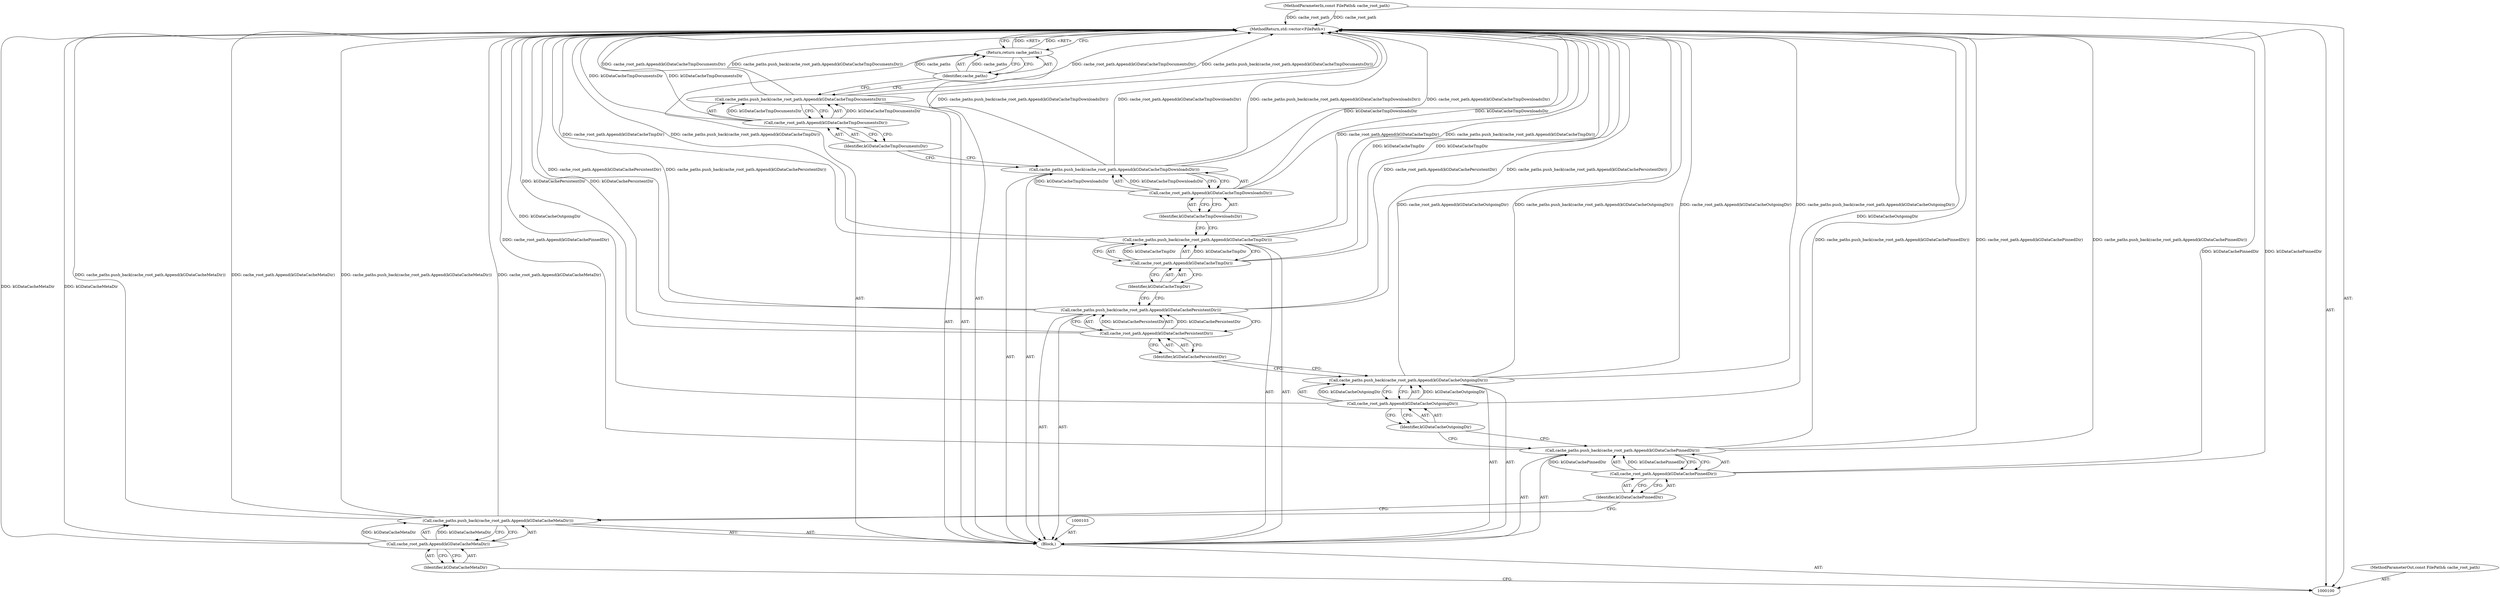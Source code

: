 digraph "1_Chrome_baef1ffd73db183ca50c854e1779ed7f6e5100a8_0" {
"1000127" [label="(MethodReturn,std::vector<FilePath>)"];
"1000122" [label="(Call,cache_paths.push_back(cache_root_path.Append(kGDataCacheTmpDocumentsDir)))"];
"1000123" [label="(Call,cache_root_path.Append(kGDataCacheTmpDocumentsDir))"];
"1000124" [label="(Identifier,kGDataCacheTmpDocumentsDir)"];
"1000125" [label="(Return,return cache_paths;)"];
"1000126" [label="(Identifier,cache_paths)"];
"1000102" [label="(Block,)"];
"1000101" [label="(MethodParameterIn,const FilePath& cache_root_path)"];
"1000142" [label="(MethodParameterOut,const FilePath& cache_root_path)"];
"1000104" [label="(Call,cache_paths.push_back(cache_root_path.Append(kGDataCacheMetaDir)))"];
"1000105" [label="(Call,cache_root_path.Append(kGDataCacheMetaDir))"];
"1000106" [label="(Identifier,kGDataCacheMetaDir)"];
"1000107" [label="(Call,cache_paths.push_back(cache_root_path.Append(kGDataCachePinnedDir)))"];
"1000108" [label="(Call,cache_root_path.Append(kGDataCachePinnedDir))"];
"1000109" [label="(Identifier,kGDataCachePinnedDir)"];
"1000110" [label="(Call,cache_paths.push_back(cache_root_path.Append(kGDataCacheOutgoingDir)))"];
"1000111" [label="(Call,cache_root_path.Append(kGDataCacheOutgoingDir))"];
"1000112" [label="(Identifier,kGDataCacheOutgoingDir)"];
"1000113" [label="(Call,cache_paths.push_back(cache_root_path.Append(kGDataCachePersistentDir)))"];
"1000114" [label="(Call,cache_root_path.Append(kGDataCachePersistentDir))"];
"1000115" [label="(Identifier,kGDataCachePersistentDir)"];
"1000116" [label="(Call,cache_paths.push_back(cache_root_path.Append(kGDataCacheTmpDir)))"];
"1000117" [label="(Call,cache_root_path.Append(kGDataCacheTmpDir))"];
"1000118" [label="(Identifier,kGDataCacheTmpDir)"];
"1000119" [label="(Call,cache_paths.push_back(cache_root_path.Append(kGDataCacheTmpDownloadsDir)))"];
"1000120" [label="(Call,cache_root_path.Append(kGDataCacheTmpDownloadsDir))"];
"1000121" [label="(Identifier,kGDataCacheTmpDownloadsDir)"];
"1000127" -> "1000100"  [label="AST: "];
"1000127" -> "1000125"  [label="CFG: "];
"1000116" -> "1000127"  [label="DDG: cache_root_path.Append(kGDataCacheTmpDir)"];
"1000116" -> "1000127"  [label="DDG: cache_paths.push_back(cache_root_path.Append(kGDataCacheTmpDir))"];
"1000107" -> "1000127"  [label="DDG: cache_root_path.Append(kGDataCachePinnedDir)"];
"1000107" -> "1000127"  [label="DDG: cache_paths.push_back(cache_root_path.Append(kGDataCachePinnedDir))"];
"1000104" -> "1000127"  [label="DDG: cache_paths.push_back(cache_root_path.Append(kGDataCacheMetaDir))"];
"1000104" -> "1000127"  [label="DDG: cache_root_path.Append(kGDataCacheMetaDir)"];
"1000113" -> "1000127"  [label="DDG: cache_root_path.Append(kGDataCachePersistentDir)"];
"1000113" -> "1000127"  [label="DDG: cache_paths.push_back(cache_root_path.Append(kGDataCachePersistentDir))"];
"1000122" -> "1000127"  [label="DDG: cache_root_path.Append(kGDataCacheTmpDocumentsDir)"];
"1000122" -> "1000127"  [label="DDG: cache_paths.push_back(cache_root_path.Append(kGDataCacheTmpDocumentsDir))"];
"1000117" -> "1000127"  [label="DDG: kGDataCacheTmpDir"];
"1000111" -> "1000127"  [label="DDG: kGDataCacheOutgoingDir"];
"1000119" -> "1000127"  [label="DDG: cache_paths.push_back(cache_root_path.Append(kGDataCacheTmpDownloadsDir))"];
"1000119" -> "1000127"  [label="DDG: cache_root_path.Append(kGDataCacheTmpDownloadsDir)"];
"1000123" -> "1000127"  [label="DDG: kGDataCacheTmpDocumentsDir"];
"1000114" -> "1000127"  [label="DDG: kGDataCachePersistentDir"];
"1000120" -> "1000127"  [label="DDG: kGDataCacheTmpDownloadsDir"];
"1000101" -> "1000127"  [label="DDG: cache_root_path"];
"1000110" -> "1000127"  [label="DDG: cache_paths.push_back(cache_root_path.Append(kGDataCacheOutgoingDir))"];
"1000110" -> "1000127"  [label="DDG: cache_root_path.Append(kGDataCacheOutgoingDir)"];
"1000105" -> "1000127"  [label="DDG: kGDataCacheMetaDir"];
"1000108" -> "1000127"  [label="DDG: kGDataCachePinnedDir"];
"1000125" -> "1000127"  [label="DDG: <RET>"];
"1000122" -> "1000102"  [label="AST: "];
"1000122" -> "1000123"  [label="CFG: "];
"1000123" -> "1000122"  [label="AST: "];
"1000126" -> "1000122"  [label="CFG: "];
"1000122" -> "1000127"  [label="DDG: cache_root_path.Append(kGDataCacheTmpDocumentsDir)"];
"1000122" -> "1000127"  [label="DDG: cache_paths.push_back(cache_root_path.Append(kGDataCacheTmpDocumentsDir))"];
"1000123" -> "1000122"  [label="DDG: kGDataCacheTmpDocumentsDir"];
"1000123" -> "1000122"  [label="AST: "];
"1000123" -> "1000124"  [label="CFG: "];
"1000124" -> "1000123"  [label="AST: "];
"1000122" -> "1000123"  [label="CFG: "];
"1000123" -> "1000127"  [label="DDG: kGDataCacheTmpDocumentsDir"];
"1000123" -> "1000122"  [label="DDG: kGDataCacheTmpDocumentsDir"];
"1000124" -> "1000123"  [label="AST: "];
"1000124" -> "1000119"  [label="CFG: "];
"1000123" -> "1000124"  [label="CFG: "];
"1000125" -> "1000102"  [label="AST: "];
"1000125" -> "1000126"  [label="CFG: "];
"1000126" -> "1000125"  [label="AST: "];
"1000127" -> "1000125"  [label="CFG: "];
"1000125" -> "1000127"  [label="DDG: <RET>"];
"1000126" -> "1000125"  [label="DDG: cache_paths"];
"1000126" -> "1000125"  [label="AST: "];
"1000126" -> "1000122"  [label="CFG: "];
"1000125" -> "1000126"  [label="CFG: "];
"1000126" -> "1000125"  [label="DDG: cache_paths"];
"1000102" -> "1000100"  [label="AST: "];
"1000103" -> "1000102"  [label="AST: "];
"1000104" -> "1000102"  [label="AST: "];
"1000107" -> "1000102"  [label="AST: "];
"1000110" -> "1000102"  [label="AST: "];
"1000113" -> "1000102"  [label="AST: "];
"1000116" -> "1000102"  [label="AST: "];
"1000119" -> "1000102"  [label="AST: "];
"1000122" -> "1000102"  [label="AST: "];
"1000125" -> "1000102"  [label="AST: "];
"1000101" -> "1000100"  [label="AST: "];
"1000101" -> "1000127"  [label="DDG: cache_root_path"];
"1000142" -> "1000100"  [label="AST: "];
"1000104" -> "1000102"  [label="AST: "];
"1000104" -> "1000105"  [label="CFG: "];
"1000105" -> "1000104"  [label="AST: "];
"1000109" -> "1000104"  [label="CFG: "];
"1000104" -> "1000127"  [label="DDG: cache_paths.push_back(cache_root_path.Append(kGDataCacheMetaDir))"];
"1000104" -> "1000127"  [label="DDG: cache_root_path.Append(kGDataCacheMetaDir)"];
"1000105" -> "1000104"  [label="DDG: kGDataCacheMetaDir"];
"1000105" -> "1000104"  [label="AST: "];
"1000105" -> "1000106"  [label="CFG: "];
"1000106" -> "1000105"  [label="AST: "];
"1000104" -> "1000105"  [label="CFG: "];
"1000105" -> "1000127"  [label="DDG: kGDataCacheMetaDir"];
"1000105" -> "1000104"  [label="DDG: kGDataCacheMetaDir"];
"1000106" -> "1000105"  [label="AST: "];
"1000106" -> "1000100"  [label="CFG: "];
"1000105" -> "1000106"  [label="CFG: "];
"1000107" -> "1000102"  [label="AST: "];
"1000107" -> "1000108"  [label="CFG: "];
"1000108" -> "1000107"  [label="AST: "];
"1000112" -> "1000107"  [label="CFG: "];
"1000107" -> "1000127"  [label="DDG: cache_root_path.Append(kGDataCachePinnedDir)"];
"1000107" -> "1000127"  [label="DDG: cache_paths.push_back(cache_root_path.Append(kGDataCachePinnedDir))"];
"1000108" -> "1000107"  [label="DDG: kGDataCachePinnedDir"];
"1000108" -> "1000107"  [label="AST: "];
"1000108" -> "1000109"  [label="CFG: "];
"1000109" -> "1000108"  [label="AST: "];
"1000107" -> "1000108"  [label="CFG: "];
"1000108" -> "1000127"  [label="DDG: kGDataCachePinnedDir"];
"1000108" -> "1000107"  [label="DDG: kGDataCachePinnedDir"];
"1000109" -> "1000108"  [label="AST: "];
"1000109" -> "1000104"  [label="CFG: "];
"1000108" -> "1000109"  [label="CFG: "];
"1000110" -> "1000102"  [label="AST: "];
"1000110" -> "1000111"  [label="CFG: "];
"1000111" -> "1000110"  [label="AST: "];
"1000115" -> "1000110"  [label="CFG: "];
"1000110" -> "1000127"  [label="DDG: cache_paths.push_back(cache_root_path.Append(kGDataCacheOutgoingDir))"];
"1000110" -> "1000127"  [label="DDG: cache_root_path.Append(kGDataCacheOutgoingDir)"];
"1000111" -> "1000110"  [label="DDG: kGDataCacheOutgoingDir"];
"1000111" -> "1000110"  [label="AST: "];
"1000111" -> "1000112"  [label="CFG: "];
"1000112" -> "1000111"  [label="AST: "];
"1000110" -> "1000111"  [label="CFG: "];
"1000111" -> "1000127"  [label="DDG: kGDataCacheOutgoingDir"];
"1000111" -> "1000110"  [label="DDG: kGDataCacheOutgoingDir"];
"1000112" -> "1000111"  [label="AST: "];
"1000112" -> "1000107"  [label="CFG: "];
"1000111" -> "1000112"  [label="CFG: "];
"1000113" -> "1000102"  [label="AST: "];
"1000113" -> "1000114"  [label="CFG: "];
"1000114" -> "1000113"  [label="AST: "];
"1000118" -> "1000113"  [label="CFG: "];
"1000113" -> "1000127"  [label="DDG: cache_root_path.Append(kGDataCachePersistentDir)"];
"1000113" -> "1000127"  [label="DDG: cache_paths.push_back(cache_root_path.Append(kGDataCachePersistentDir))"];
"1000114" -> "1000113"  [label="DDG: kGDataCachePersistentDir"];
"1000114" -> "1000113"  [label="AST: "];
"1000114" -> "1000115"  [label="CFG: "];
"1000115" -> "1000114"  [label="AST: "];
"1000113" -> "1000114"  [label="CFG: "];
"1000114" -> "1000127"  [label="DDG: kGDataCachePersistentDir"];
"1000114" -> "1000113"  [label="DDG: kGDataCachePersistentDir"];
"1000115" -> "1000114"  [label="AST: "];
"1000115" -> "1000110"  [label="CFG: "];
"1000114" -> "1000115"  [label="CFG: "];
"1000116" -> "1000102"  [label="AST: "];
"1000116" -> "1000117"  [label="CFG: "];
"1000117" -> "1000116"  [label="AST: "];
"1000121" -> "1000116"  [label="CFG: "];
"1000116" -> "1000127"  [label="DDG: cache_root_path.Append(kGDataCacheTmpDir)"];
"1000116" -> "1000127"  [label="DDG: cache_paths.push_back(cache_root_path.Append(kGDataCacheTmpDir))"];
"1000117" -> "1000116"  [label="DDG: kGDataCacheTmpDir"];
"1000117" -> "1000116"  [label="AST: "];
"1000117" -> "1000118"  [label="CFG: "];
"1000118" -> "1000117"  [label="AST: "];
"1000116" -> "1000117"  [label="CFG: "];
"1000117" -> "1000127"  [label="DDG: kGDataCacheTmpDir"];
"1000117" -> "1000116"  [label="DDG: kGDataCacheTmpDir"];
"1000118" -> "1000117"  [label="AST: "];
"1000118" -> "1000113"  [label="CFG: "];
"1000117" -> "1000118"  [label="CFG: "];
"1000119" -> "1000102"  [label="AST: "];
"1000119" -> "1000120"  [label="CFG: "];
"1000120" -> "1000119"  [label="AST: "];
"1000124" -> "1000119"  [label="CFG: "];
"1000119" -> "1000127"  [label="DDG: cache_paths.push_back(cache_root_path.Append(kGDataCacheTmpDownloadsDir))"];
"1000119" -> "1000127"  [label="DDG: cache_root_path.Append(kGDataCacheTmpDownloadsDir)"];
"1000120" -> "1000119"  [label="DDG: kGDataCacheTmpDownloadsDir"];
"1000120" -> "1000119"  [label="AST: "];
"1000120" -> "1000121"  [label="CFG: "];
"1000121" -> "1000120"  [label="AST: "];
"1000119" -> "1000120"  [label="CFG: "];
"1000120" -> "1000127"  [label="DDG: kGDataCacheTmpDownloadsDir"];
"1000120" -> "1000119"  [label="DDG: kGDataCacheTmpDownloadsDir"];
"1000121" -> "1000120"  [label="AST: "];
"1000121" -> "1000116"  [label="CFG: "];
"1000120" -> "1000121"  [label="CFG: "];
}
